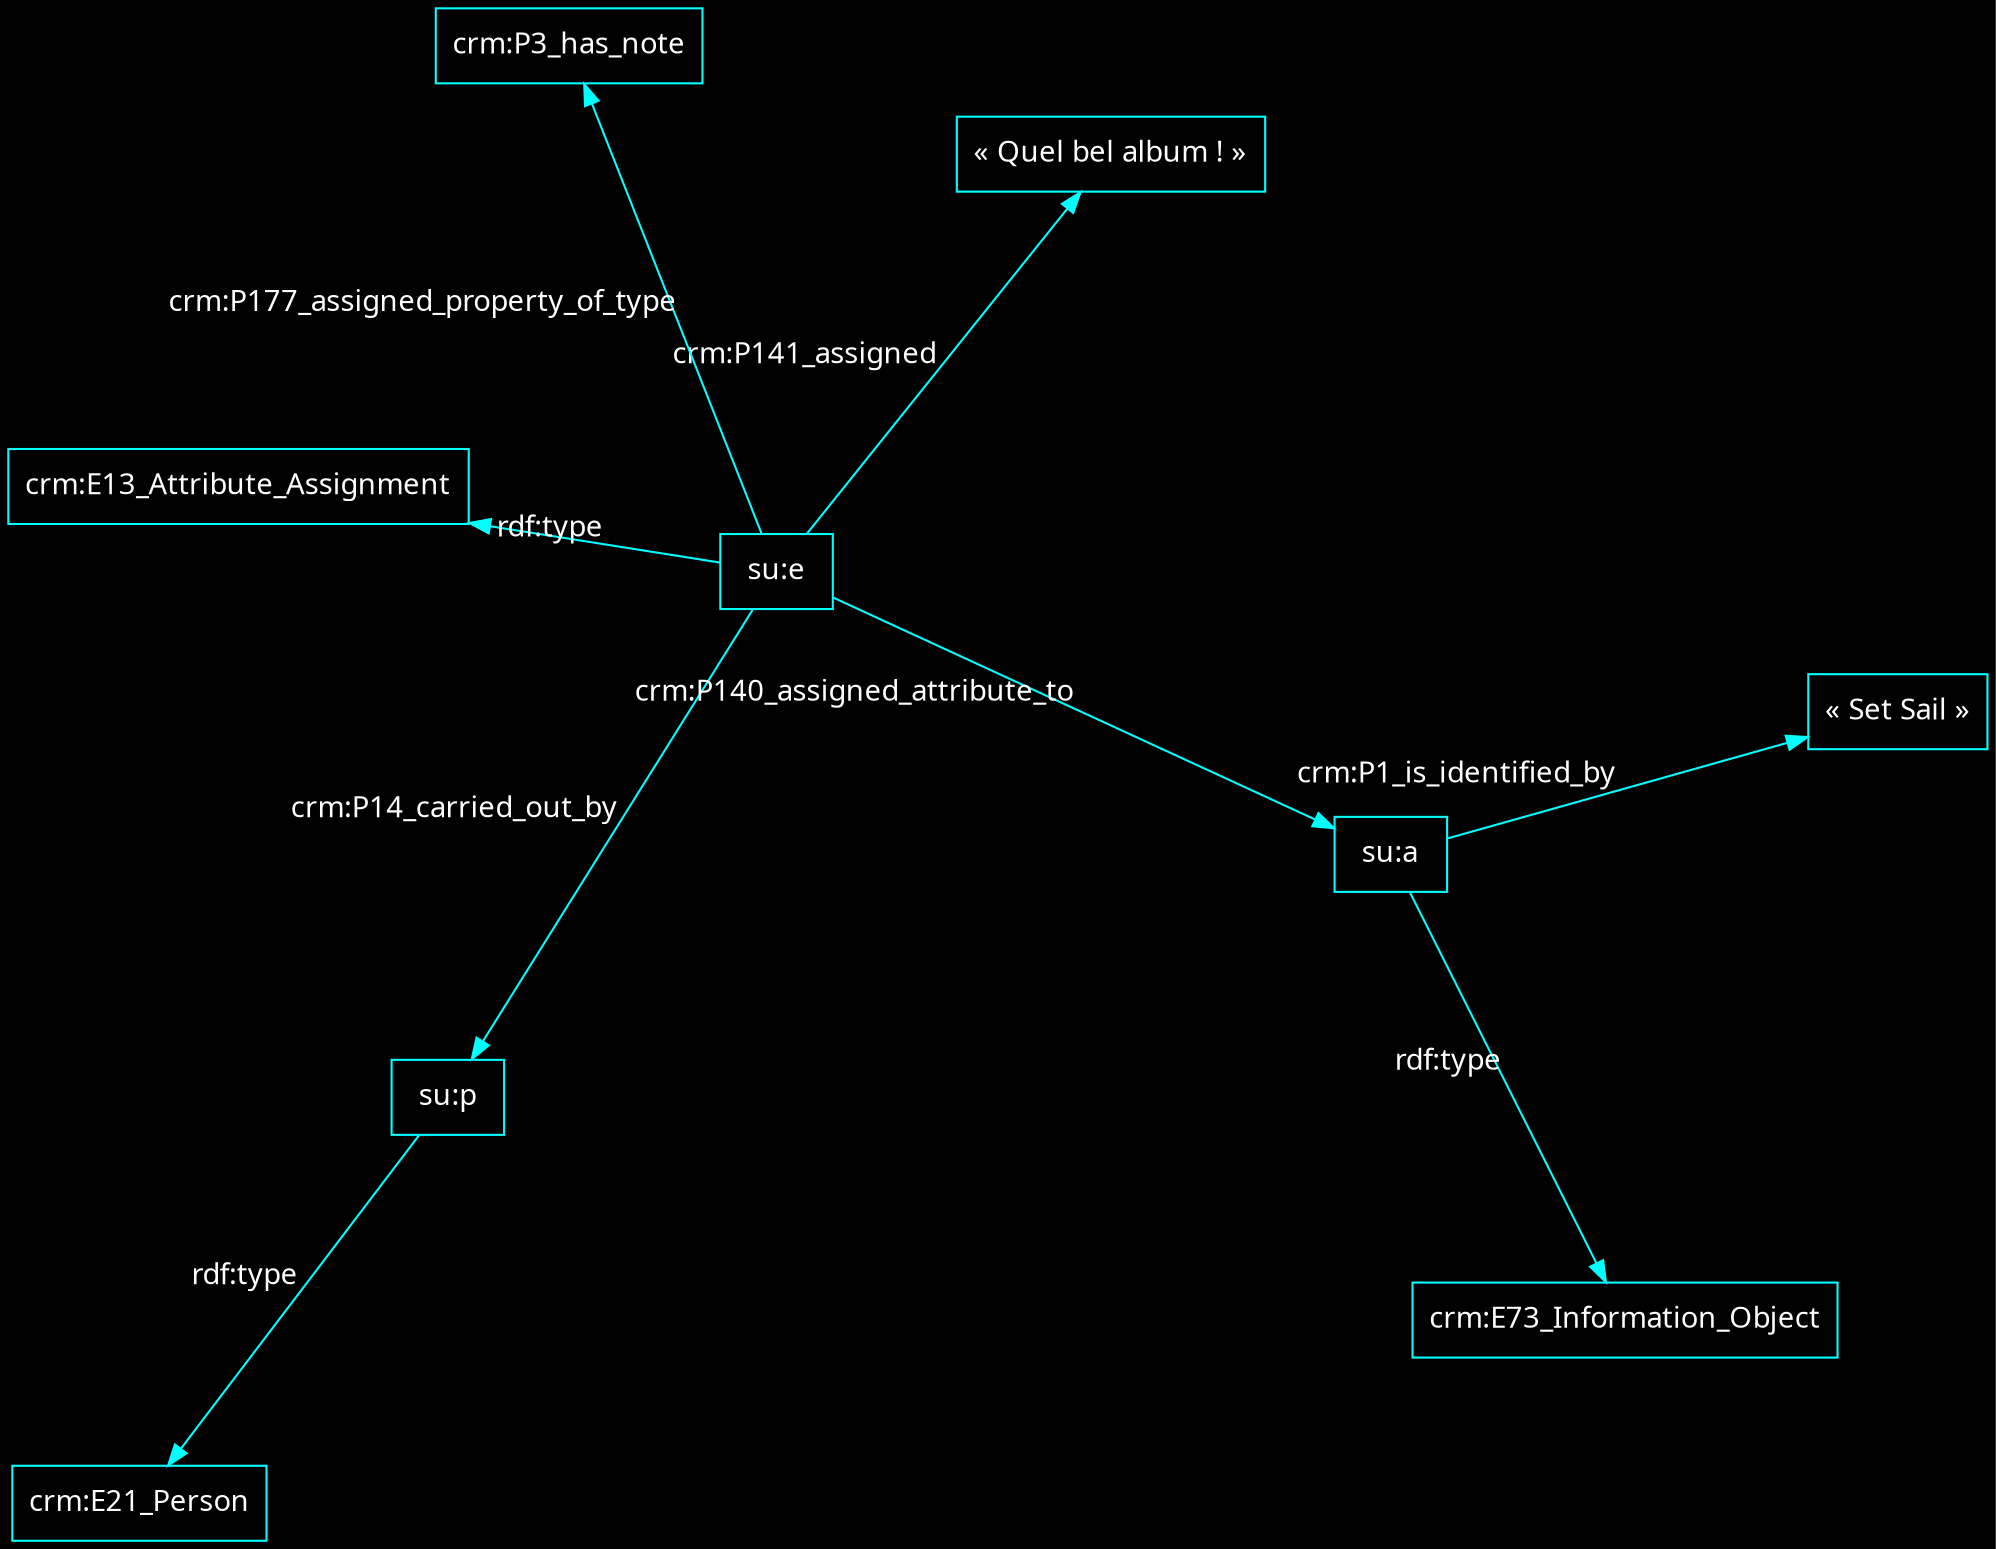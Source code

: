 digraph {
    graph [bgcolor=black]
    rankdir=LR
    node [color=white,fontcolor=white,fontname="FiraCode Nerd Font Mono Regular",shape=box]
    edge [color=white,fontcolor=white,fontname="FiraCode Nerd Font Mono Regular"]
    

    layout=sfdp
node [color=cyan,fontcolor=white]
edge [color=cyan,fontcolor=white]
"su:e" -> "su:p" [label="crm:P14_carried_out_by"]
"su:p" -> "crm:E21_Person" [label="rdf:type"]
"su:e" -> "crm:E13_Attribute_Assignment" [label="rdf:type"]
"su:e" -> "su:a" [label="crm:P140_assigned_attribute_to"]
"su:e" -> "« Quel bel album ! »" [label="crm:P141_assigned"]
"su:e" -> "crm:P3_has_note" [label="crm:P177_assigned_property_of_type"]
"su:a" -> "« Set Sail »" [label="crm:P1_is_identified_by"]
"su:a" -> "crm:E73_Information_Object" [label="rdf:type"]
}
